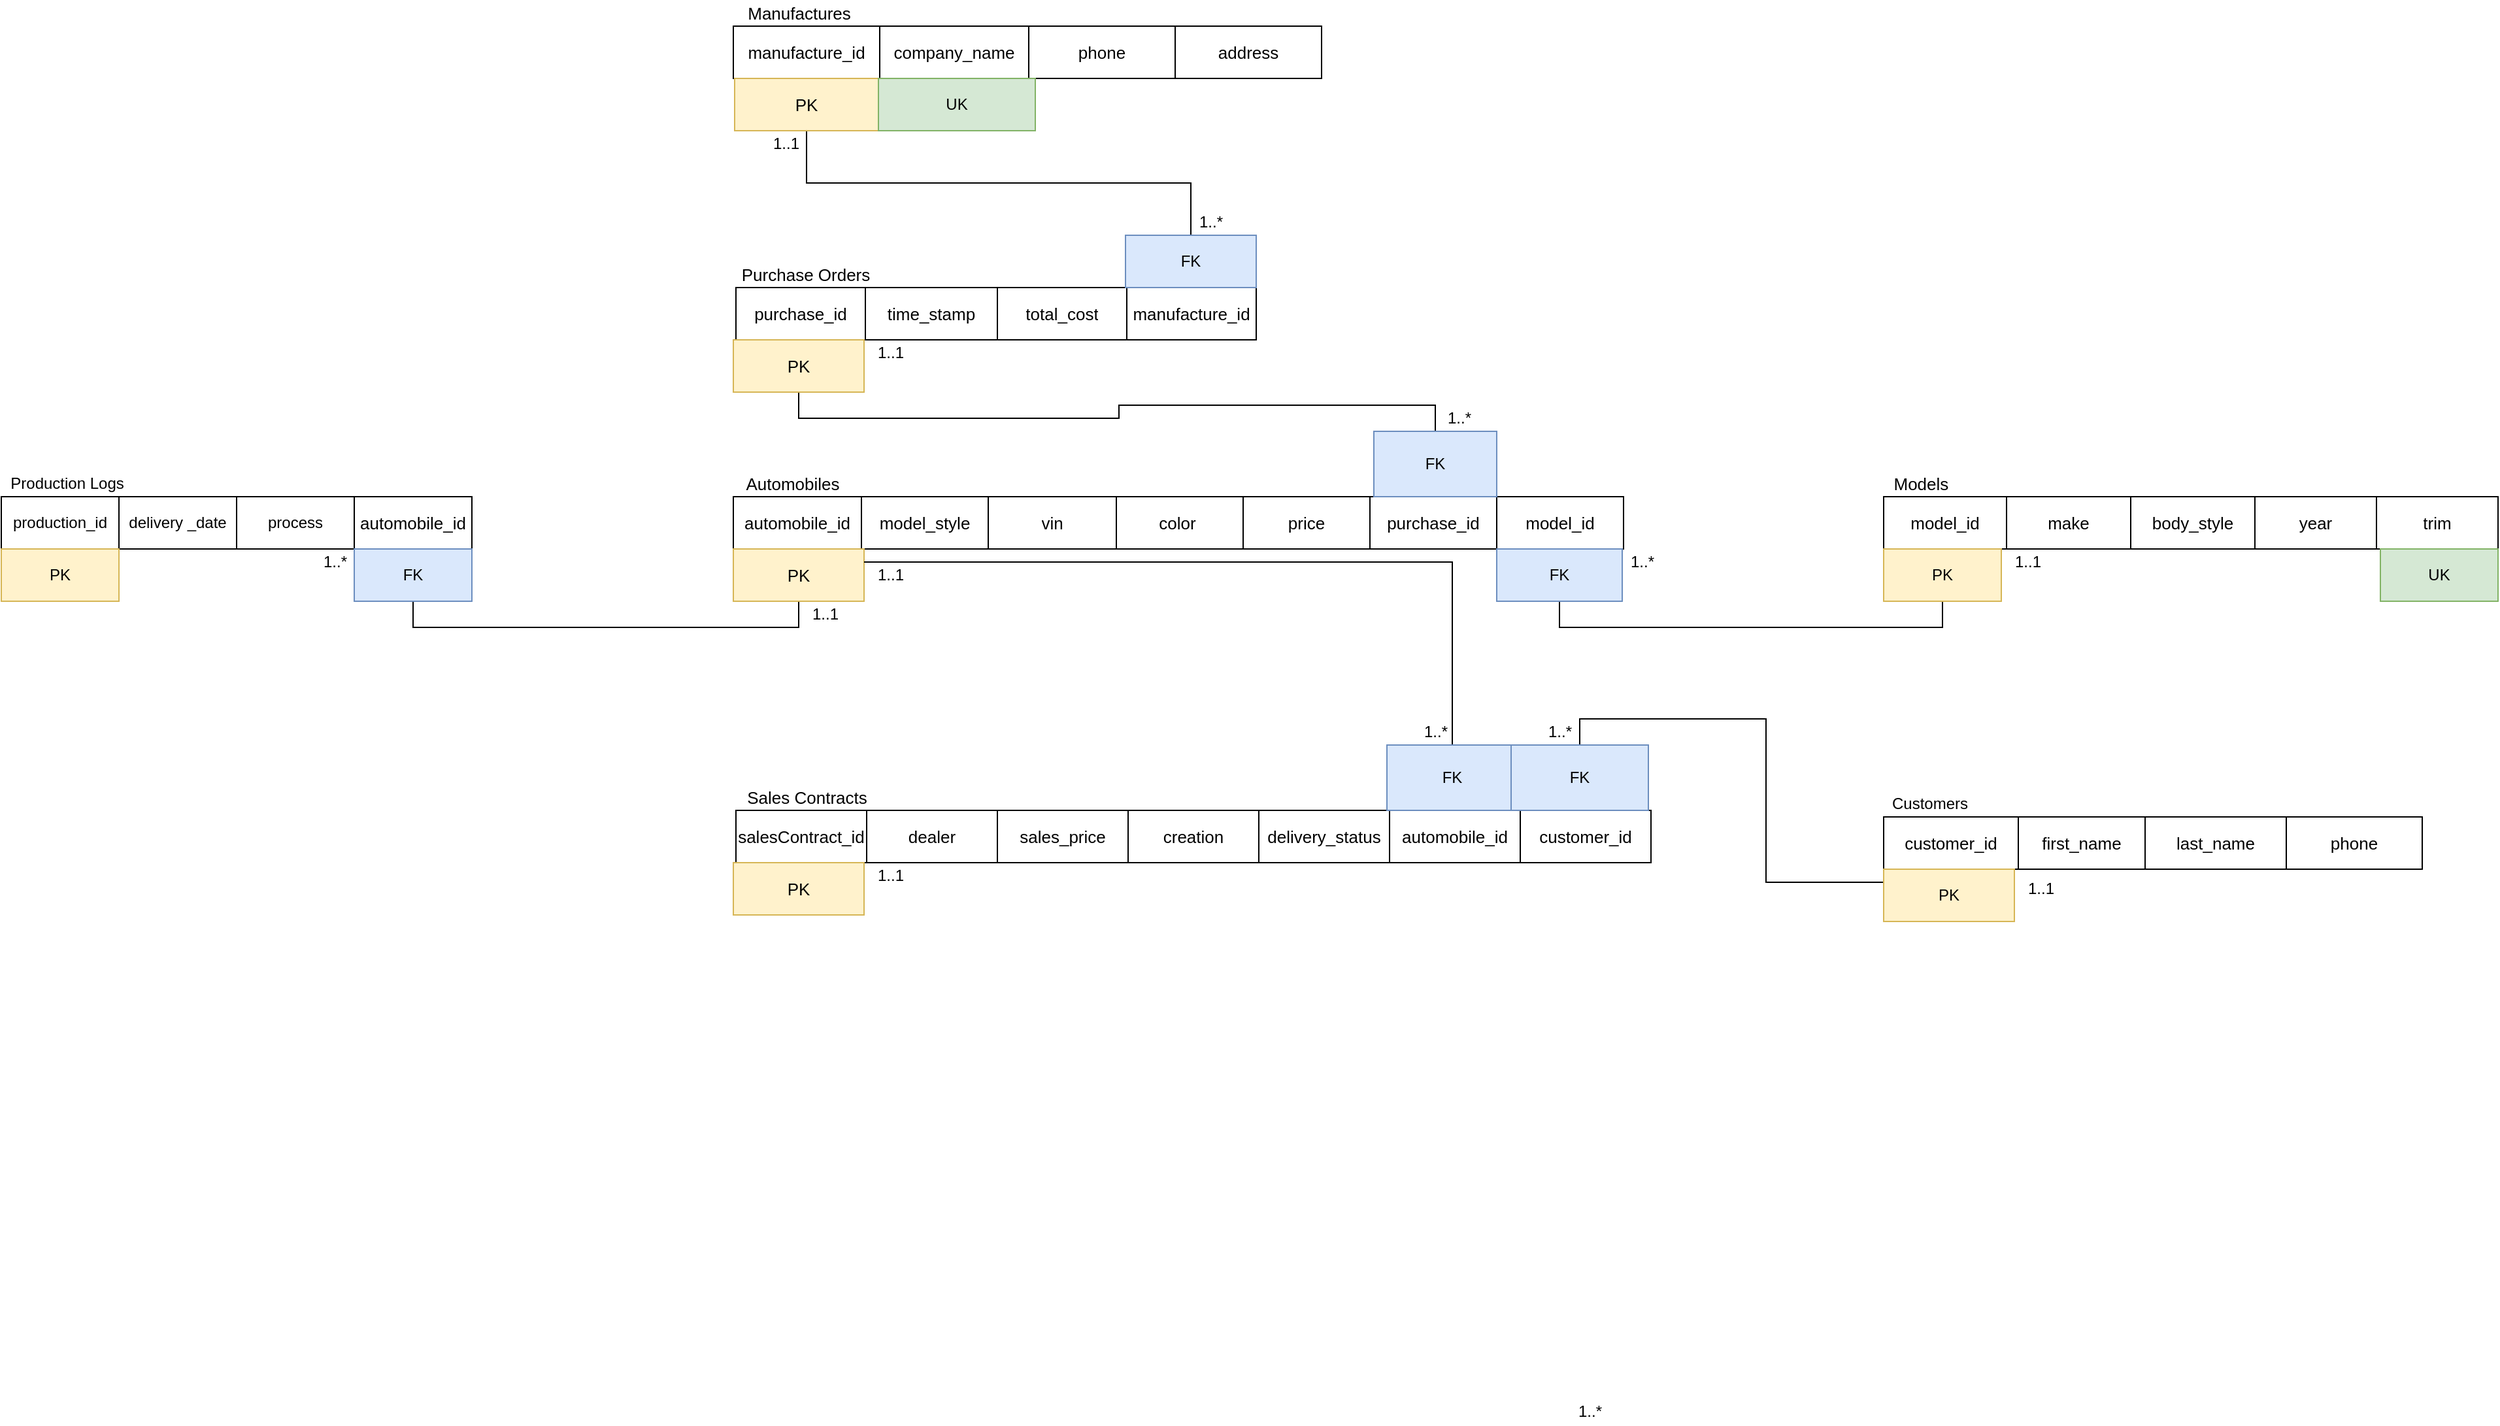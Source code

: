 <mxfile version="16.6.1" type="github">
  <diagram id="BoIp430dodhDg_gcDwYA" name="Page-3">
    <mxGraphModel dx="2173" dy="1580" grid="1" gridSize="10" guides="1" tooltips="1" connect="1" arrows="0" fold="1" page="1" pageScale="1" pageWidth="850" pageHeight="1100" math="0" shadow="0">
      <root>
        <mxCell id="KGgbT5_K25gZQEBp5rmg-0" />
        <mxCell id="KGgbT5_K25gZQEBp5rmg-1" parent="KGgbT5_K25gZQEBp5rmg-0" />
        <mxCell id="VwJX_3eyOVmkUme_mZv7-0" value="" style="shape=table;html=1;whiteSpace=wrap;startSize=0;container=1;collapsible=0;childLayout=tableLayout;fontSize=13;" parent="KGgbT5_K25gZQEBp5rmg-1" vertex="1">
          <mxGeometry x="1160" y="360" width="470" height="40" as="geometry" />
        </mxCell>
        <mxCell id="VwJX_3eyOVmkUme_mZv7-1" value="" style="shape=tableRow;horizontal=0;startSize=0;swimlaneHead=0;swimlaneBody=0;top=0;left=0;bottom=0;right=0;collapsible=0;dropTarget=0;fillColor=none;points=[[0,0.5],[1,0.5]];portConstraint=eastwest;fontSize=13;" parent="VwJX_3eyOVmkUme_mZv7-0" vertex="1">
          <mxGeometry width="470" height="40" as="geometry" />
        </mxCell>
        <mxCell id="qU5v_BYOY1cG9Y1RaB2Y-3" value="model_id" style="shape=partialRectangle;html=1;whiteSpace=wrap;connectable=0;fillColor=none;top=0;left=0;bottom=0;right=0;overflow=hidden;fontSize=13;" parent="VwJX_3eyOVmkUme_mZv7-1" vertex="1">
          <mxGeometry width="94" height="40" as="geometry">
            <mxRectangle width="94" height="40" as="alternateBounds" />
          </mxGeometry>
        </mxCell>
        <mxCell id="G4xoYnSXij0UiNz9dXRI-1" value="make" style="shape=partialRectangle;html=1;whiteSpace=wrap;connectable=0;fillColor=none;top=0;left=0;bottom=0;right=0;overflow=hidden;fontSize=13;" parent="VwJX_3eyOVmkUme_mZv7-1" vertex="1">
          <mxGeometry x="94" width="95" height="40" as="geometry">
            <mxRectangle width="95" height="40" as="alternateBounds" />
          </mxGeometry>
        </mxCell>
        <mxCell id="VwJX_3eyOVmkUme_mZv7-2" value="body_style" style="shape=partialRectangle;html=1;whiteSpace=wrap;connectable=0;fillColor=none;top=0;left=0;bottom=0;right=0;overflow=hidden;fontSize=13;" parent="VwJX_3eyOVmkUme_mZv7-1" vertex="1">
          <mxGeometry x="189" width="95" height="40" as="geometry">
            <mxRectangle width="95" height="40" as="alternateBounds" />
          </mxGeometry>
        </mxCell>
        <mxCell id="VwJX_3eyOVmkUme_mZv7-16" value="year" style="shape=partialRectangle;html=1;whiteSpace=wrap;connectable=0;fillColor=none;top=0;left=0;bottom=0;right=0;overflow=hidden;fontSize=13;" parent="VwJX_3eyOVmkUme_mZv7-1" vertex="1">
          <mxGeometry x="284" width="93" height="40" as="geometry">
            <mxRectangle width="93" height="40" as="alternateBounds" />
          </mxGeometry>
        </mxCell>
        <mxCell id="QOibZi9mToOQ4PU5pXNe-0" value="trim" style="shape=partialRectangle;html=1;whiteSpace=wrap;connectable=0;fillColor=none;top=0;left=0;bottom=0;right=0;overflow=hidden;fontSize=13;" vertex="1" parent="VwJX_3eyOVmkUme_mZv7-1">
          <mxGeometry x="377" width="93" height="40" as="geometry">
            <mxRectangle width="93" height="40" as="alternateBounds" />
          </mxGeometry>
        </mxCell>
        <mxCell id="KGgbT5_K25gZQEBp5rmg-3" value="" style="shape=table;html=1;whiteSpace=wrap;startSize=0;container=1;collapsible=0;childLayout=tableLayout;fontSize=13;" parent="KGgbT5_K25gZQEBp5rmg-1" vertex="1">
          <mxGeometry x="280" y="360" width="681" height="40" as="geometry" />
        </mxCell>
        <mxCell id="OXqMkUGr_GrGIpzj0Fx3-0" style="shape=tableRow;horizontal=0;startSize=0;swimlaneHead=0;swimlaneBody=0;top=0;left=0;bottom=0;right=0;collapsible=0;dropTarget=0;fillColor=none;points=[[0,0.5],[1,0.5]];portConstraint=eastwest;fontSize=13;" parent="KGgbT5_K25gZQEBp5rmg-3" vertex="1">
          <mxGeometry width="681" height="40" as="geometry" />
        </mxCell>
        <mxCell id="QGWLm1mgJLJdoFcS6bSA-2" value="automobile_id" style="shape=partialRectangle;html=1;whiteSpace=wrap;connectable=0;fillColor=none;top=0;left=0;bottom=0;right=0;overflow=hidden;fontSize=13;" parent="OXqMkUGr_GrGIpzj0Fx3-0" vertex="1">
          <mxGeometry width="98" height="40" as="geometry">
            <mxRectangle width="98" height="40" as="alternateBounds" />
          </mxGeometry>
        </mxCell>
        <mxCell id="OXqMkUGr_GrGIpzj0Fx3-1" value="model_style" style="shape=partialRectangle;html=1;whiteSpace=wrap;connectable=0;fillColor=none;top=0;left=0;bottom=0;right=0;overflow=hidden;fontSize=13;" parent="OXqMkUGr_GrGIpzj0Fx3-0" vertex="1">
          <mxGeometry x="98" width="97" height="40" as="geometry">
            <mxRectangle width="97" height="40" as="alternateBounds" />
          </mxGeometry>
        </mxCell>
        <mxCell id="OXqMkUGr_GrGIpzj0Fx3-2" value="&lt;font style=&quot;font-size: 13px;&quot;&gt;vin&lt;/font&gt;" style="shape=partialRectangle;html=1;whiteSpace=wrap;connectable=0;fillColor=none;top=0;left=0;bottom=0;right=0;overflow=hidden;fontSize=13;" parent="OXqMkUGr_GrGIpzj0Fx3-0" vertex="1">
          <mxGeometry x="195" width="98" height="40" as="geometry">
            <mxRectangle width="98" height="40" as="alternateBounds" />
          </mxGeometry>
        </mxCell>
        <mxCell id="OXqMkUGr_GrGIpzj0Fx3-3" value="color&amp;nbsp;" style="shape=partialRectangle;html=1;whiteSpace=wrap;connectable=0;fillColor=none;top=0;left=0;bottom=0;right=0;overflow=hidden;fontSize=13;" parent="OXqMkUGr_GrGIpzj0Fx3-0" vertex="1">
          <mxGeometry x="293" width="97" height="40" as="geometry">
            <mxRectangle width="97" height="40" as="alternateBounds" />
          </mxGeometry>
        </mxCell>
        <mxCell id="1KFLzZcMGdWPTmCdkxGo-3" value="price" style="shape=partialRectangle;html=1;whiteSpace=wrap;connectable=0;fillColor=none;top=0;left=0;bottom=0;right=0;overflow=hidden;fontSize=13;" parent="OXqMkUGr_GrGIpzj0Fx3-0" vertex="1">
          <mxGeometry x="390" width="97" height="40" as="geometry">
            <mxRectangle width="97" height="40" as="alternateBounds" />
          </mxGeometry>
        </mxCell>
        <mxCell id="1KFLzZcMGdWPTmCdkxGo-4" value="&lt;span&gt;purchase_id&lt;/span&gt;" style="shape=partialRectangle;html=1;whiteSpace=wrap;connectable=0;fillColor=none;top=0;left=0;bottom=0;right=0;overflow=hidden;fontSize=13;" parent="OXqMkUGr_GrGIpzj0Fx3-0" vertex="1">
          <mxGeometry x="487" width="97" height="40" as="geometry">
            <mxRectangle width="97" height="40" as="alternateBounds" />
          </mxGeometry>
        </mxCell>
        <mxCell id="1KFLzZcMGdWPTmCdkxGo-7" value="&lt;span&gt;model_id&lt;/span&gt;" style="shape=partialRectangle;html=1;whiteSpace=wrap;connectable=0;fillColor=none;top=0;left=0;bottom=0;right=0;overflow=hidden;fontSize=13;" parent="OXqMkUGr_GrGIpzj0Fx3-0" vertex="1">
          <mxGeometry x="584" width="97" height="40" as="geometry">
            <mxRectangle width="97" height="40" as="alternateBounds" />
          </mxGeometry>
        </mxCell>
        <mxCell id="1sWiY4-_EZPcCfquGDjl-0" value="Automobiles" style="text;html=1;align=center;verticalAlign=middle;resizable=0;points=[];autosize=1;strokeColor=none;fillColor=none;fontSize=13;" parent="KGgbT5_K25gZQEBp5rmg-1" vertex="1">
          <mxGeometry x="280" y="340" width="90" height="20" as="geometry" />
        </mxCell>
        <mxCell id="1KFLzZcMGdWPTmCdkxGo-30" style="edgeStyle=orthogonalEdgeStyle;rounded=0;orthogonalLoop=1;jettySize=auto;html=1;exitX=0.5;exitY=1;exitDx=0;exitDy=0;entryX=0.5;entryY=1;entryDx=0;entryDy=0;endArrow=none;endFill=0;" parent="KGgbT5_K25gZQEBp5rmg-1" source="1sWiY4-_EZPcCfquGDjl-1" target="1KFLzZcMGdWPTmCdkxGo-28" edge="1">
          <mxGeometry relative="1" as="geometry" />
        </mxCell>
        <mxCell id="1sWiY4-_EZPcCfquGDjl-1" value="PK" style="rounded=0;whiteSpace=wrap;html=1;fontSize=13;fillColor=#fff2cc;strokeColor=#d6b656;" parent="KGgbT5_K25gZQEBp5rmg-1" vertex="1">
          <mxGeometry x="280" y="400" width="100" height="40" as="geometry" />
        </mxCell>
        <mxCell id="tk8OxeYLG34lFRzHih61-0" value="Purchase Orders" style="text;html=1;align=center;verticalAlign=middle;resizable=0;points=[];autosize=1;strokeColor=none;fillColor=none;fontSize=13;" parent="KGgbT5_K25gZQEBp5rmg-1" vertex="1">
          <mxGeometry x="280" y="180" width="110" height="20" as="geometry" />
        </mxCell>
        <mxCell id="w5glMQj1M3S8q4JU0Bxx-0" value="" style="shape=table;html=1;whiteSpace=wrap;startSize=0;container=1;collapsible=0;childLayout=tableLayout;fontSize=13;" parent="KGgbT5_K25gZQEBp5rmg-1" vertex="1">
          <mxGeometry x="282" y="200" width="398" height="40" as="geometry" />
        </mxCell>
        <mxCell id="w5glMQj1M3S8q4JU0Bxx-13" style="shape=tableRow;horizontal=0;startSize=0;swimlaneHead=0;swimlaneBody=0;top=0;left=0;bottom=0;right=0;collapsible=0;dropTarget=0;fillColor=none;points=[[0,0.5],[1,0.5]];portConstraint=eastwest;fontSize=13;" parent="w5glMQj1M3S8q4JU0Bxx-0" vertex="1">
          <mxGeometry width="398" height="40" as="geometry" />
        </mxCell>
        <mxCell id="qU5v_BYOY1cG9Y1RaB2Y-0" value="purchase_id" style="shape=partialRectangle;html=1;whiteSpace=wrap;connectable=0;fillColor=none;top=0;left=0;bottom=0;right=0;overflow=hidden;fontSize=13;" parent="w5glMQj1M3S8q4JU0Bxx-13" vertex="1">
          <mxGeometry width="99" height="40" as="geometry">
            <mxRectangle width="99" height="40" as="alternateBounds" />
          </mxGeometry>
        </mxCell>
        <mxCell id="w5glMQj1M3S8q4JU0Bxx-14" value="time_stamp" style="shape=partialRectangle;html=1;whiteSpace=wrap;connectable=0;fillColor=none;top=0;left=0;bottom=0;right=0;overflow=hidden;fontSize=13;" parent="w5glMQj1M3S8q4JU0Bxx-13" vertex="1">
          <mxGeometry x="99" width="101" height="40" as="geometry">
            <mxRectangle width="101" height="40" as="alternateBounds" />
          </mxGeometry>
        </mxCell>
        <mxCell id="w5glMQj1M3S8q4JU0Bxx-15" value="total_cost" style="shape=partialRectangle;html=1;whiteSpace=wrap;connectable=0;fillColor=none;top=0;left=0;bottom=0;right=0;overflow=hidden;fontSize=13;" parent="w5glMQj1M3S8q4JU0Bxx-13" vertex="1">
          <mxGeometry x="200" width="99" height="40" as="geometry">
            <mxRectangle width="99" height="40" as="alternateBounds" />
          </mxGeometry>
        </mxCell>
        <mxCell id="6EpHUxDR_yMKbRpuZKVZ-1" value="&lt;span&gt;manufacture_id&lt;/span&gt;" style="shape=partialRectangle;html=1;whiteSpace=wrap;connectable=0;fillColor=none;top=0;left=0;bottom=0;right=0;overflow=hidden;fontSize=13;" parent="w5glMQj1M3S8q4JU0Bxx-13" vertex="1">
          <mxGeometry x="299" width="99" height="40" as="geometry">
            <mxRectangle width="99" height="40" as="alternateBounds" />
          </mxGeometry>
        </mxCell>
        <mxCell id="VkmMxpcEDqlsGuS33POQ-0" value="" style="shape=table;html=1;whiteSpace=wrap;startSize=0;container=1;collapsible=0;childLayout=tableLayout;fontSize=13;" parent="KGgbT5_K25gZQEBp5rmg-1" vertex="1">
          <mxGeometry x="280" width="450" height="40" as="geometry" />
        </mxCell>
        <mxCell id="VkmMxpcEDqlsGuS33POQ-1" value="" style="shape=tableRow;horizontal=0;startSize=0;swimlaneHead=0;swimlaneBody=0;top=0;left=0;bottom=0;right=0;collapsible=0;dropTarget=0;fillColor=none;points=[[0,0.5],[1,0.5]];portConstraint=eastwest;fontSize=13;" parent="VkmMxpcEDqlsGuS33POQ-0" vertex="1">
          <mxGeometry width="450" height="40" as="geometry" />
        </mxCell>
        <mxCell id="qU5v_BYOY1cG9Y1RaB2Y-4" value="manufacture_id" style="shape=partialRectangle;html=1;whiteSpace=wrap;connectable=0;fillColor=none;top=0;left=0;bottom=0;right=0;overflow=hidden;fontSize=13;" parent="VkmMxpcEDqlsGuS33POQ-1" vertex="1">
          <mxGeometry width="112" height="40" as="geometry">
            <mxRectangle width="112" height="40" as="alternateBounds" />
          </mxGeometry>
        </mxCell>
        <mxCell id="VkmMxpcEDqlsGuS33POQ-2" value="company_name" style="shape=partialRectangle;html=1;whiteSpace=wrap;connectable=0;fillColor=none;top=0;left=0;bottom=0;right=0;overflow=hidden;fontSize=13;" parent="VkmMxpcEDqlsGuS33POQ-1" vertex="1">
          <mxGeometry x="112" width="114" height="40" as="geometry">
            <mxRectangle width="114" height="40" as="alternateBounds" />
          </mxGeometry>
        </mxCell>
        <mxCell id="VkmMxpcEDqlsGuS33POQ-3" value="phone" style="shape=partialRectangle;html=1;whiteSpace=wrap;connectable=0;fillColor=none;top=0;left=0;bottom=0;right=0;overflow=hidden;fontSize=13;" parent="VkmMxpcEDqlsGuS33POQ-1" vertex="1">
          <mxGeometry x="226" width="112" height="40" as="geometry">
            <mxRectangle width="112" height="40" as="alternateBounds" />
          </mxGeometry>
        </mxCell>
        <mxCell id="VkmMxpcEDqlsGuS33POQ-21" value="address" style="shape=partialRectangle;html=1;whiteSpace=wrap;connectable=0;fillColor=none;top=0;left=0;bottom=0;right=0;overflow=hidden;fontSize=13;" parent="VkmMxpcEDqlsGuS33POQ-1" vertex="1">
          <mxGeometry x="338" width="112" height="40" as="geometry">
            <mxRectangle width="112" height="40" as="alternateBounds" />
          </mxGeometry>
        </mxCell>
        <mxCell id="1KFLzZcMGdWPTmCdkxGo-6" style="edgeStyle=orthogonalEdgeStyle;rounded=0;orthogonalLoop=1;jettySize=auto;html=1;exitX=0.5;exitY=1;exitDx=0;exitDy=0;entryX=0.5;entryY=0;entryDx=0;entryDy=0;endArrow=none;endFill=0;" parent="KGgbT5_K25gZQEBp5rmg-1" source="bCxaFzv6sitYzABQRKhT-1" target="1KFLzZcMGdWPTmCdkxGo-5" edge="1">
          <mxGeometry relative="1" as="geometry" />
        </mxCell>
        <mxCell id="bCxaFzv6sitYzABQRKhT-1" value="PK" style="rounded=0;whiteSpace=wrap;html=1;fontSize=13;fillColor=#fff2cc;strokeColor=#d6b656;" parent="KGgbT5_K25gZQEBp5rmg-1" vertex="1">
          <mxGeometry x="280" y="240" width="100" height="40" as="geometry" />
        </mxCell>
        <mxCell id="bCxaFzv6sitYzABQRKhT-5" value="Manufactures" style="text;html=1;align=center;verticalAlign=middle;resizable=0;points=[];autosize=1;strokeColor=none;fillColor=none;fontSize=13;" parent="KGgbT5_K25gZQEBp5rmg-1" vertex="1">
          <mxGeometry x="276" y="-20" width="108" height="20" as="geometry" />
        </mxCell>
        <mxCell id="1KFLzZcMGdWPTmCdkxGo-2" style="edgeStyle=orthogonalEdgeStyle;rounded=0;orthogonalLoop=1;jettySize=auto;html=1;exitX=0.5;exitY=1;exitDx=0;exitDy=0;entryX=0.5;entryY=0;entryDx=0;entryDy=0;endArrow=none;endFill=0;" parent="KGgbT5_K25gZQEBp5rmg-1" source="13wfVLTrBvWwN3XtXdcd-6" target="1KFLzZcMGdWPTmCdkxGo-1" edge="1">
          <mxGeometry relative="1" as="geometry" />
        </mxCell>
        <mxCell id="13wfVLTrBvWwN3XtXdcd-6" value="PK" style="whiteSpace=wrap;html=1;fontSize=13;fillColor=#fff2cc;strokeColor=#d6b656;" parent="KGgbT5_K25gZQEBp5rmg-1" vertex="1">
          <mxGeometry x="281" y="40" width="110" height="40" as="geometry" />
        </mxCell>
        <mxCell id="0N-tg1GrOTjGaIxoRQ5W-0" value="Models&amp;nbsp;" style="text;html=1;align=center;verticalAlign=middle;resizable=0;points=[];autosize=1;strokeColor=none;fillColor=none;fontSize=13;" parent="KGgbT5_K25gZQEBp5rmg-1" vertex="1">
          <mxGeometry x="1160" y="340" width="60" height="20" as="geometry" />
        </mxCell>
        <mxCell id="tBJF-ueqn9dTTUiDkn_1-0" value="" style="shape=table;html=1;whiteSpace=wrap;startSize=0;container=1;collapsible=0;childLayout=tableLayout;fontSize=13;" parent="KGgbT5_K25gZQEBp5rmg-1" vertex="1">
          <mxGeometry x="282" y="600" width="700" height="40" as="geometry" />
        </mxCell>
        <mxCell id="tBJF-ueqn9dTTUiDkn_1-1" value="" style="shape=tableRow;horizontal=0;startSize=0;swimlaneHead=0;swimlaneBody=0;top=0;left=0;bottom=0;right=0;collapsible=0;dropTarget=0;fillColor=none;points=[[0,0.5],[1,0.5]];portConstraint=eastwest;fontSize=13;" parent="tBJF-ueqn9dTTUiDkn_1-0" vertex="1">
          <mxGeometry width="700" height="40" as="geometry" />
        </mxCell>
        <mxCell id="aaBF4srUtkVbweC9w-cv-1" value="salesContract_id" style="shape=partialRectangle;html=1;whiteSpace=wrap;connectable=0;fillColor=none;top=0;left=0;bottom=0;right=0;overflow=hidden;fontSize=13;" parent="tBJF-ueqn9dTTUiDkn_1-1" vertex="1">
          <mxGeometry width="100" height="40" as="geometry">
            <mxRectangle width="100" height="40" as="alternateBounds" />
          </mxGeometry>
        </mxCell>
        <mxCell id="tBJF-ueqn9dTTUiDkn_1-2" value="dealer" style="shape=partialRectangle;html=1;whiteSpace=wrap;connectable=0;fillColor=none;top=0;left=0;bottom=0;right=0;overflow=hidden;fontSize=13;" parent="tBJF-ueqn9dTTUiDkn_1-1" vertex="1">
          <mxGeometry x="100" width="100" height="40" as="geometry">
            <mxRectangle width="100" height="40" as="alternateBounds" />
          </mxGeometry>
        </mxCell>
        <mxCell id="tBJF-ueqn9dTTUiDkn_1-3" value="sales_price" style="shape=partialRectangle;html=1;whiteSpace=wrap;connectable=0;fillColor=none;top=0;left=0;bottom=0;right=0;overflow=hidden;fontSize=13;" parent="tBJF-ueqn9dTTUiDkn_1-1" vertex="1">
          <mxGeometry x="200" width="100" height="40" as="geometry">
            <mxRectangle width="100" height="40" as="alternateBounds" />
          </mxGeometry>
        </mxCell>
        <mxCell id="tBJF-ueqn9dTTUiDkn_1-4" value="creation" style="shape=partialRectangle;html=1;whiteSpace=wrap;connectable=0;fillColor=none;top=0;left=0;bottom=0;right=0;overflow=hidden;fontSize=13;" parent="tBJF-ueqn9dTTUiDkn_1-1" vertex="1">
          <mxGeometry x="300" width="100" height="40" as="geometry">
            <mxRectangle width="100" height="40" as="alternateBounds" />
          </mxGeometry>
        </mxCell>
        <mxCell id="tBJF-ueqn9dTTUiDkn_1-13" value="delivery_status" style="shape=partialRectangle;html=1;whiteSpace=wrap;connectable=0;fillColor=none;top=0;left=0;bottom=0;right=0;overflow=hidden;fontSize=13;" parent="tBJF-ueqn9dTTUiDkn_1-1" vertex="1">
          <mxGeometry x="400" width="100" height="40" as="geometry">
            <mxRectangle width="100" height="40" as="alternateBounds" />
          </mxGeometry>
        </mxCell>
        <mxCell id="QGWLm1mgJLJdoFcS6bSA-6" value="&lt;span&gt;automobile_id&lt;/span&gt;" style="shape=partialRectangle;html=1;whiteSpace=wrap;connectable=0;fillColor=none;top=0;left=0;bottom=0;right=0;overflow=hidden;fontSize=13;" parent="tBJF-ueqn9dTTUiDkn_1-1" vertex="1">
          <mxGeometry x="500" width="100" height="40" as="geometry">
            <mxRectangle width="100" height="40" as="alternateBounds" />
          </mxGeometry>
        </mxCell>
        <mxCell id="1KFLzZcMGdWPTmCdkxGo-34" value="&lt;span&gt;customer_id&lt;/span&gt;" style="shape=partialRectangle;html=1;whiteSpace=wrap;connectable=0;fillColor=none;top=0;left=0;bottom=0;right=0;overflow=hidden;fontSize=13;" parent="tBJF-ueqn9dTTUiDkn_1-1" vertex="1">
          <mxGeometry x="600" width="100" height="40" as="geometry">
            <mxRectangle width="100" height="40" as="alternateBounds" />
          </mxGeometry>
        </mxCell>
        <mxCell id="BXuTTvJ0Io49gI-96mTp-2" value="PK" style="whiteSpace=wrap;html=1;fontSize=13;fillColor=#fff2cc;strokeColor=#d6b656;" parent="KGgbT5_K25gZQEBp5rmg-1" vertex="1">
          <mxGeometry x="280" y="640" width="100" height="40" as="geometry" />
        </mxCell>
        <mxCell id="BXuTTvJ0Io49gI-96mTp-3" value="Sales Contracts" style="text;html=1;align=center;verticalAlign=middle;resizable=0;points=[];autosize=1;strokeColor=none;fillColor=none;fontSize=13;" parent="KGgbT5_K25gZQEBp5rmg-1" vertex="1">
          <mxGeometry x="281" y="580" width="110" height="20" as="geometry" />
        </mxCell>
        <mxCell id="oQBkhVKg4XWpvBgvVup7-0" value="" style="shape=table;html=1;whiteSpace=wrap;startSize=0;container=1;collapsible=0;childLayout=tableLayout;fontSize=13;" parent="KGgbT5_K25gZQEBp5rmg-1" vertex="1">
          <mxGeometry x="1160" y="605" width="412" height="40" as="geometry" />
        </mxCell>
        <mxCell id="oQBkhVKg4XWpvBgvVup7-1" value="" style="shape=tableRow;horizontal=0;startSize=0;swimlaneHead=0;swimlaneBody=0;top=0;left=0;bottom=0;right=0;collapsible=0;dropTarget=0;fillColor=none;points=[[0,0.5],[1,0.5]];portConstraint=eastwest;fontSize=13;" parent="oQBkhVKg4XWpvBgvVup7-0" vertex="1">
          <mxGeometry width="412" height="40" as="geometry" />
        </mxCell>
        <mxCell id="UXO8BmbpZ2dThSSQkQCN-0" value="customer_id" style="shape=partialRectangle;html=1;whiteSpace=wrap;connectable=0;fillColor=none;top=0;left=0;bottom=0;right=0;overflow=hidden;fontSize=13;" parent="oQBkhVKg4XWpvBgvVup7-1" vertex="1">
          <mxGeometry width="103" height="40" as="geometry">
            <mxRectangle width="103" height="40" as="alternateBounds" />
          </mxGeometry>
        </mxCell>
        <mxCell id="oQBkhVKg4XWpvBgvVup7-2" value="first_name" style="shape=partialRectangle;html=1;whiteSpace=wrap;connectable=0;fillColor=none;top=0;left=0;bottom=0;right=0;overflow=hidden;fontSize=13;" parent="oQBkhVKg4XWpvBgvVup7-1" vertex="1">
          <mxGeometry x="103" width="97" height="40" as="geometry">
            <mxRectangle width="97" height="40" as="alternateBounds" />
          </mxGeometry>
        </mxCell>
        <mxCell id="oQBkhVKg4XWpvBgvVup7-3" value="last_name" style="shape=partialRectangle;html=1;whiteSpace=wrap;connectable=0;fillColor=none;top=0;left=0;bottom=0;right=0;overflow=hidden;fontSize=13;" parent="oQBkhVKg4XWpvBgvVup7-1" vertex="1">
          <mxGeometry x="200" width="108" height="40" as="geometry">
            <mxRectangle width="108" height="40" as="alternateBounds" />
          </mxGeometry>
        </mxCell>
        <mxCell id="oQBkhVKg4XWpvBgvVup7-13" value="phone" style="shape=partialRectangle;html=1;whiteSpace=wrap;connectable=0;fillColor=none;top=0;left=0;bottom=0;right=0;overflow=hidden;fontSize=13;" parent="oQBkhVKg4XWpvBgvVup7-1" vertex="1">
          <mxGeometry x="308" width="104" height="40" as="geometry">
            <mxRectangle width="104" height="40" as="alternateBounds" />
          </mxGeometry>
        </mxCell>
        <mxCell id="1KFLzZcMGdWPTmCdkxGo-36" style="edgeStyle=orthogonalEdgeStyle;rounded=0;orthogonalLoop=1;jettySize=auto;html=1;exitX=0;exitY=0.25;exitDx=0;exitDy=0;entryX=0.5;entryY=0;entryDx=0;entryDy=0;endArrow=none;endFill=0;" parent="KGgbT5_K25gZQEBp5rmg-1" source="RCbVnLmiiK2NnaQCUTZn-2" target="1KFLzZcMGdWPTmCdkxGo-35" edge="1">
          <mxGeometry relative="1" as="geometry" />
        </mxCell>
        <mxCell id="RCbVnLmiiK2NnaQCUTZn-2" value="PK" style="whiteSpace=wrap;html=1;rounded=0;sketch=0;fillColor=#fff2cc;strokeColor=#d6b656;" parent="KGgbT5_K25gZQEBp5rmg-1" vertex="1">
          <mxGeometry x="1160" y="645" width="100" height="40" as="geometry" />
        </mxCell>
        <mxCell id="RCbVnLmiiK2NnaQCUTZn-9" value="&lt;font color=&quot;#000000&quot;&gt;Customers&lt;/font&gt;" style="text;html=1;align=center;verticalAlign=middle;resizable=0;points=[];autosize=1;strokeColor=none;fillColor=none;fontColor=#5AA9E6;" parent="KGgbT5_K25gZQEBp5rmg-1" vertex="1">
          <mxGeometry x="1160" y="585" width="70" height="20" as="geometry" />
        </mxCell>
        <mxCell id="1KFLzZcMGdWPTmCdkxGo-9" style="edgeStyle=orthogonalEdgeStyle;rounded=0;orthogonalLoop=1;jettySize=auto;html=1;exitX=0.5;exitY=1;exitDx=0;exitDy=0;entryX=0.5;entryY=1;entryDx=0;entryDy=0;endArrow=none;endFill=0;" parent="KGgbT5_K25gZQEBp5rmg-1" source="qF9UgehoLa0hUDKB11-5-0" target="1KFLzZcMGdWPTmCdkxGo-8" edge="1">
          <mxGeometry relative="1" as="geometry" />
        </mxCell>
        <mxCell id="qF9UgehoLa0hUDKB11-5-0" value="PK" style="rounded=0;whiteSpace=wrap;html=1;sketch=0;fillColor=#fff2cc;strokeColor=#d6b656;" parent="KGgbT5_K25gZQEBp5rmg-1" vertex="1">
          <mxGeometry x="1160" y="400" width="90" height="40" as="geometry" />
        </mxCell>
        <mxCell id="5Cryda9GgSi9H7belgg4-5" value="1..1" style="text;html=1;align=center;verticalAlign=middle;resizable=0;points=[];autosize=1;strokeColor=none;fillColor=none;fontColor=#000000;" parent="KGgbT5_K25gZQEBp5rmg-1" vertex="1">
          <mxGeometry x="1260" y="650" width="40" height="20" as="geometry" />
        </mxCell>
        <mxCell id="3_MV4tuMppmYxUu7uSWW-1" value="1..*" style="text;html=1;align=center;verticalAlign=middle;resizable=0;points=[];autosize=1;strokeColor=none;fillColor=none;fontColor=#000000;" parent="KGgbT5_K25gZQEBp5rmg-1" vertex="1">
          <mxGeometry x="920" y="1050" width="30" height="20" as="geometry" />
        </mxCell>
        <mxCell id="GY_HYv-C1L0h4qwiiFik-0" value="&amp;nbsp;&amp;nbsp;" style="text;html=1;align=center;verticalAlign=middle;resizable=0;points=[];autosize=1;strokeColor=none;fillColor=none;" parent="KGgbT5_K25gZQEBp5rmg-1" vertex="1">
          <mxGeometry x="-120" y="300" width="20" height="20" as="geometry" />
        </mxCell>
        <mxCell id="1KFLzZcMGdWPTmCdkxGo-1" value="FK" style="whiteSpace=wrap;html=1;fillColor=#dae8fc;strokeColor=#6c8ebf;" parent="KGgbT5_K25gZQEBp5rmg-1" vertex="1">
          <mxGeometry x="580" y="160" width="100" height="40" as="geometry" />
        </mxCell>
        <mxCell id="1KFLzZcMGdWPTmCdkxGo-5" value="FK" style="whiteSpace=wrap;html=1;fillColor=#dae8fc;strokeColor=#6c8ebf;" parent="KGgbT5_K25gZQEBp5rmg-1" vertex="1">
          <mxGeometry x="770" y="310" width="94" height="50" as="geometry" />
        </mxCell>
        <mxCell id="1KFLzZcMGdWPTmCdkxGo-8" value="FK" style="whiteSpace=wrap;html=1;fillColor=#dae8fc;strokeColor=#6c8ebf;" parent="KGgbT5_K25gZQEBp5rmg-1" vertex="1">
          <mxGeometry x="864" y="400" width="96" height="40" as="geometry" />
        </mxCell>
        <mxCell id="1KFLzZcMGdWPTmCdkxGo-10" value="" style="shape=table;html=1;whiteSpace=wrap;startSize=0;container=1;collapsible=0;childLayout=tableLayout;" parent="KGgbT5_K25gZQEBp5rmg-1" vertex="1">
          <mxGeometry x="-280" y="360" width="360" height="40" as="geometry" />
        </mxCell>
        <mxCell id="1KFLzZcMGdWPTmCdkxGo-11" value="" style="shape=tableRow;horizontal=0;startSize=0;swimlaneHead=0;swimlaneBody=0;top=0;left=0;bottom=0;right=0;collapsible=0;dropTarget=0;fillColor=none;points=[[0,0.5],[1,0.5]];portConstraint=eastwest;" parent="1KFLzZcMGdWPTmCdkxGo-10" vertex="1">
          <mxGeometry width="360" height="40" as="geometry" />
        </mxCell>
        <mxCell id="1KFLzZcMGdWPTmCdkxGo-12" value="production_id" style="shape=partialRectangle;html=1;whiteSpace=wrap;connectable=0;fillColor=none;top=0;left=0;bottom=0;right=0;overflow=hidden;" parent="1KFLzZcMGdWPTmCdkxGo-11" vertex="1">
          <mxGeometry width="90" height="40" as="geometry">
            <mxRectangle width="90" height="40" as="alternateBounds" />
          </mxGeometry>
        </mxCell>
        <mxCell id="1KFLzZcMGdWPTmCdkxGo-13" value="delivery _date" style="shape=partialRectangle;html=1;whiteSpace=wrap;connectable=0;fillColor=none;top=0;left=0;bottom=0;right=0;overflow=hidden;" parent="1KFLzZcMGdWPTmCdkxGo-11" vertex="1">
          <mxGeometry x="90" width="90" height="40" as="geometry">
            <mxRectangle width="90" height="40" as="alternateBounds" />
          </mxGeometry>
        </mxCell>
        <mxCell id="1KFLzZcMGdWPTmCdkxGo-14" value="process" style="shape=partialRectangle;html=1;whiteSpace=wrap;connectable=0;fillColor=none;top=0;left=0;bottom=0;right=0;overflow=hidden;" parent="1KFLzZcMGdWPTmCdkxGo-11" vertex="1">
          <mxGeometry x="180" width="90" height="40" as="geometry">
            <mxRectangle width="90" height="40" as="alternateBounds" />
          </mxGeometry>
        </mxCell>
        <mxCell id="1KFLzZcMGdWPTmCdkxGo-24" value="&lt;span style=&quot;font-size: 13px&quot;&gt;automobile_id&lt;/span&gt;" style="shape=partialRectangle;html=1;whiteSpace=wrap;connectable=0;fillColor=none;top=0;left=0;bottom=0;right=0;overflow=hidden;" parent="1KFLzZcMGdWPTmCdkxGo-11" vertex="1">
          <mxGeometry x="270" width="90" height="40" as="geometry">
            <mxRectangle width="90" height="40" as="alternateBounds" />
          </mxGeometry>
        </mxCell>
        <mxCell id="1KFLzZcMGdWPTmCdkxGo-25" value="Production Logs" style="text;html=1;align=center;verticalAlign=middle;resizable=0;points=[];autosize=1;strokeColor=none;fillColor=none;" parent="KGgbT5_K25gZQEBp5rmg-1" vertex="1">
          <mxGeometry x="-280" y="340" width="100" height="20" as="geometry" />
        </mxCell>
        <mxCell id="1KFLzZcMGdWPTmCdkxGo-27" value="PK" style="whiteSpace=wrap;html=1;fillColor=#fff2cc;strokeColor=#d6b656;" parent="KGgbT5_K25gZQEBp5rmg-1" vertex="1">
          <mxGeometry x="-280" y="400" width="90" height="40" as="geometry" />
        </mxCell>
        <mxCell id="1KFLzZcMGdWPTmCdkxGo-28" value="FK" style="whiteSpace=wrap;html=1;fillColor=#dae8fc;strokeColor=#6c8ebf;" parent="KGgbT5_K25gZQEBp5rmg-1" vertex="1">
          <mxGeometry x="-10" y="400" width="90" height="40" as="geometry" />
        </mxCell>
        <mxCell id="1KFLzZcMGdWPTmCdkxGo-33" style="edgeStyle=orthogonalEdgeStyle;rounded=0;orthogonalLoop=1;jettySize=auto;html=1;exitX=0.5;exitY=0;exitDx=0;exitDy=0;entryX=1;entryY=0.25;entryDx=0;entryDy=0;endArrow=none;endFill=0;" parent="KGgbT5_K25gZQEBp5rmg-1" source="1KFLzZcMGdWPTmCdkxGo-31" target="1sWiY4-_EZPcCfquGDjl-1" edge="1">
          <mxGeometry relative="1" as="geometry" />
        </mxCell>
        <mxCell id="1KFLzZcMGdWPTmCdkxGo-31" value="FK" style="whiteSpace=wrap;html=1;fillColor=#dae8fc;strokeColor=#6c8ebf;" parent="KGgbT5_K25gZQEBp5rmg-1" vertex="1">
          <mxGeometry x="780" y="550" width="100" height="50" as="geometry" />
        </mxCell>
        <mxCell id="1KFLzZcMGdWPTmCdkxGo-35" value="FK" style="whiteSpace=wrap;html=1;fillColor=#dae8fc;strokeColor=#6c8ebf;" parent="KGgbT5_K25gZQEBp5rmg-1" vertex="1">
          <mxGeometry x="875" y="550" width="105" height="50" as="geometry" />
        </mxCell>
        <mxCell id="1KFLzZcMGdWPTmCdkxGo-37" value="UK" style="whiteSpace=wrap;html=1;fillColor=#d5e8d4;strokeColor=#82b366;" parent="KGgbT5_K25gZQEBp5rmg-1" vertex="1">
          <mxGeometry x="391" y="40" width="120" height="40" as="geometry" />
        </mxCell>
        <mxCell id="1KFLzZcMGdWPTmCdkxGo-40" value="1..1" style="text;html=1;align=center;verticalAlign=middle;resizable=0;points=[];autosize=1;strokeColor=none;fillColor=none;" parent="KGgbT5_K25gZQEBp5rmg-1" vertex="1">
          <mxGeometry x="300" y="80" width="40" height="20" as="geometry" />
        </mxCell>
        <mxCell id="1KFLzZcMGdWPTmCdkxGo-41" value="1..*" style="text;html=1;align=center;verticalAlign=middle;resizable=0;points=[];autosize=1;strokeColor=none;fillColor=none;" parent="KGgbT5_K25gZQEBp5rmg-1" vertex="1">
          <mxGeometry x="630" y="140" width="30" height="20" as="geometry" />
        </mxCell>
        <mxCell id="1KFLzZcMGdWPTmCdkxGo-42" value="1..1" style="text;html=1;align=center;verticalAlign=middle;resizable=0;points=[];autosize=1;strokeColor=none;fillColor=none;" parent="KGgbT5_K25gZQEBp5rmg-1" vertex="1">
          <mxGeometry x="380" y="240" width="40" height="20" as="geometry" />
        </mxCell>
        <mxCell id="1KFLzZcMGdWPTmCdkxGo-43" value="1..*" style="text;html=1;align=center;verticalAlign=middle;resizable=0;points=[];autosize=1;strokeColor=none;fillColor=none;" parent="KGgbT5_K25gZQEBp5rmg-1" vertex="1">
          <mxGeometry x="820" y="290" width="30" height="20" as="geometry" />
        </mxCell>
        <mxCell id="1KFLzZcMGdWPTmCdkxGo-44" value="1..1" style="text;html=1;align=center;verticalAlign=middle;resizable=0;points=[];autosize=1;strokeColor=none;fillColor=none;" parent="KGgbT5_K25gZQEBp5rmg-1" vertex="1">
          <mxGeometry x="380" y="410" width="40" height="20" as="geometry" />
        </mxCell>
        <mxCell id="1KFLzZcMGdWPTmCdkxGo-45" value="1..1" style="text;html=1;align=center;verticalAlign=middle;resizable=0;points=[];autosize=1;strokeColor=none;fillColor=none;" parent="KGgbT5_K25gZQEBp5rmg-1" vertex="1">
          <mxGeometry x="330" y="440" width="40" height="20" as="geometry" />
        </mxCell>
        <mxCell id="1KFLzZcMGdWPTmCdkxGo-46" value="1..*" style="text;html=1;align=center;verticalAlign=middle;resizable=0;points=[];autosize=1;strokeColor=none;fillColor=none;" parent="KGgbT5_K25gZQEBp5rmg-1" vertex="1">
          <mxGeometry x="960" y="400" width="30" height="20" as="geometry" />
        </mxCell>
        <mxCell id="1KFLzZcMGdWPTmCdkxGo-47" value="1..1" style="text;html=1;align=center;verticalAlign=middle;resizable=0;points=[];autosize=1;strokeColor=none;fillColor=none;" parent="KGgbT5_K25gZQEBp5rmg-1" vertex="1">
          <mxGeometry x="1250" y="400" width="40" height="20" as="geometry" />
        </mxCell>
        <mxCell id="1KFLzZcMGdWPTmCdkxGo-48" value="1..*" style="text;html=1;align=center;verticalAlign=middle;resizable=0;points=[];autosize=1;strokeColor=none;fillColor=none;" parent="KGgbT5_K25gZQEBp5rmg-1" vertex="1">
          <mxGeometry x="-40" y="400" width="30" height="20" as="geometry" />
        </mxCell>
        <mxCell id="1KFLzZcMGdWPTmCdkxGo-49" value="1..*" style="text;html=1;align=center;verticalAlign=middle;resizable=0;points=[];autosize=1;strokeColor=none;fillColor=none;" parent="KGgbT5_K25gZQEBp5rmg-1" vertex="1">
          <mxGeometry x="802" y="530" width="30" height="20" as="geometry" />
        </mxCell>
        <mxCell id="1KFLzZcMGdWPTmCdkxGo-50" value="1..*" style="text;html=1;align=center;verticalAlign=middle;resizable=0;points=[];autosize=1;strokeColor=none;fillColor=none;" parent="KGgbT5_K25gZQEBp5rmg-1" vertex="1">
          <mxGeometry x="897" y="530" width="30" height="20" as="geometry" />
        </mxCell>
        <mxCell id="1KFLzZcMGdWPTmCdkxGo-51" value="1..1" style="text;html=1;align=center;verticalAlign=middle;resizable=0;points=[];autosize=1;strokeColor=none;fillColor=none;" parent="KGgbT5_K25gZQEBp5rmg-1" vertex="1">
          <mxGeometry x="380" y="640" width="40" height="20" as="geometry" />
        </mxCell>
        <mxCell id="QOibZi9mToOQ4PU5pXNe-2" value="UK" style="whiteSpace=wrap;html=1;fillColor=#d5e8d4;strokeColor=#82b366;" vertex="1" parent="KGgbT5_K25gZQEBp5rmg-1">
          <mxGeometry x="1540" y="400" width="90" height="40" as="geometry" />
        </mxCell>
      </root>
    </mxGraphModel>
  </diagram>
</mxfile>
